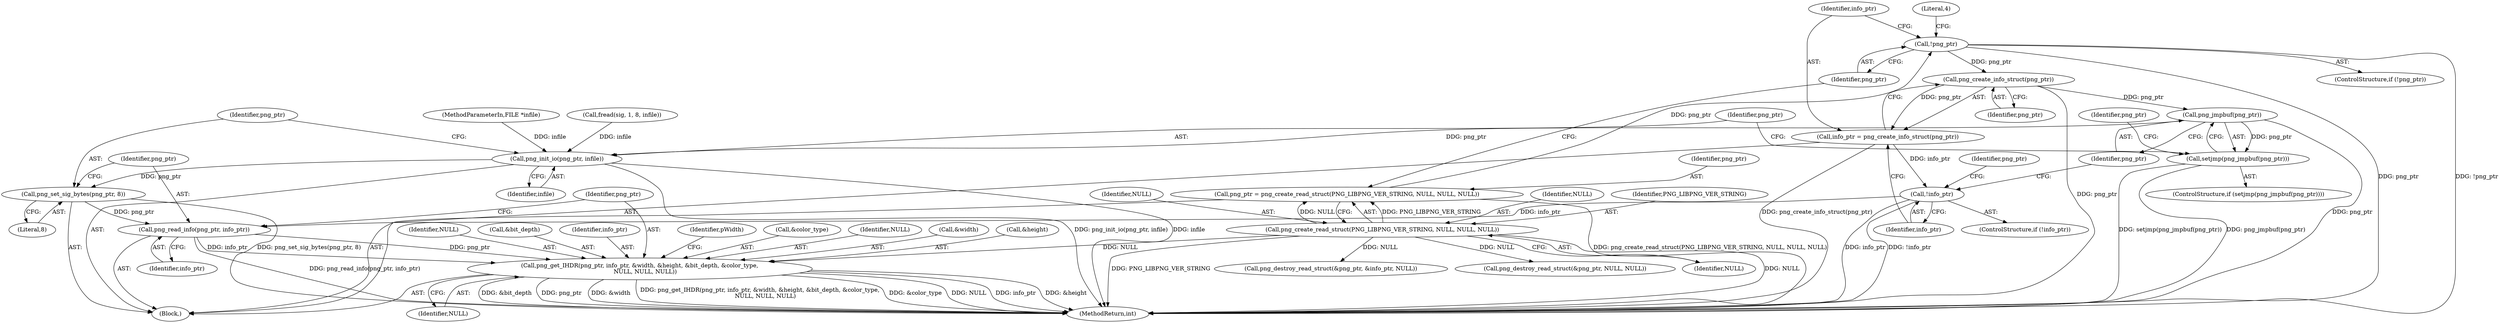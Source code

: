 digraph "1_Android_9d4853418ab2f754c2b63e091c29c5529b8b86ca_1@API" {
"1000143" [label="(Call,png_create_info_struct(png_ptr))"];
"1000137" [label="(Call,!png_ptr)"];
"1000129" [label="(Call,png_ptr = png_create_read_struct(PNG_LIBPNG_VER_STRING, NULL, NULL, NULL))"];
"1000131" [label="(Call,png_create_read_struct(PNG_LIBPNG_VER_STRING, NULL, NULL, NULL))"];
"1000141" [label="(Call,info_ptr = png_create_info_struct(png_ptr))"];
"1000146" [label="(Call,!info_ptr)"];
"1000175" [label="(Call,png_read_info(png_ptr, info_ptr))"];
"1000178" [label="(Call,png_get_IHDR(png_ptr, info_ptr, &width, &height, &bit_depth, &color_type,\n      NULL, NULL, NULL))"];
"1000158" [label="(Call,png_jmpbuf(png_ptr))"];
"1000157" [label="(Call,setjmp(png_jmpbuf(png_ptr)))"];
"1000169" [label="(Call,png_init_io(png_ptr, infile))"];
"1000172" [label="(Call,png_set_sig_bytes(png_ptr, 8))"];
"1000189" [label="(Identifier,NULL)"];
"1000175" [label="(Call,png_read_info(png_ptr, info_ptr))"];
"1000159" [label="(Identifier,png_ptr)"];
"1000179" [label="(Identifier,png_ptr)"];
"1000173" [label="(Identifier,png_ptr)"];
"1000141" [label="(Call,info_ptr = png_create_info_struct(png_ptr))"];
"1000185" [label="(Call,&bit_depth)"];
"1000191" [label="(Identifier,NULL)"];
"1000163" [label="(Identifier,png_ptr)"];
"1000180" [label="(Identifier,info_ptr)"];
"1000170" [label="(Identifier,png_ptr)"];
"1000194" [label="(Identifier,pWidth)"];
"1000136" [label="(ControlStructure,if (!png_ptr))"];
"1000137" [label="(Call,!png_ptr)"];
"1000151" [label="(Identifier,png_ptr)"];
"1000177" [label="(Identifier,info_ptr)"];
"1000158" [label="(Call,png_jmpbuf(png_ptr))"];
"1000157" [label="(Call,setjmp(png_jmpbuf(png_ptr)))"];
"1000133" [label="(Identifier,NULL)"];
"1000131" [label="(Call,png_create_read_struct(PNG_LIBPNG_VER_STRING, NULL, NULL, NULL))"];
"1000130" [label="(Identifier,png_ptr)"];
"1000174" [label="(Literal,8)"];
"1000132" [label="(Identifier,PNG_LIBPNG_VER_STRING)"];
"1000202" [label="(MethodReturn,int)"];
"1000187" [label="(Call,&color_type)"];
"1000142" [label="(Identifier,info_ptr)"];
"1000149" [label="(Call,png_destroy_read_struct(&png_ptr, NULL, NULL))"];
"1000176" [label="(Identifier,png_ptr)"];
"1000190" [label="(Identifier,NULL)"];
"1000129" [label="(Call,png_ptr = png_create_read_struct(PNG_LIBPNG_VER_STRING, NULL, NULL, NULL))"];
"1000146" [label="(Call,!info_ptr)"];
"1000143" [label="(Call,png_create_info_struct(png_ptr))"];
"1000115" [label="(Block,)"];
"1000171" [label="(Identifier,infile)"];
"1000181" [label="(Call,&width)"];
"1000147" [label="(Identifier,info_ptr)"];
"1000172" [label="(Call,png_set_sig_bytes(png_ptr, 8))"];
"1000144" [label="(Identifier,png_ptr)"];
"1000169" [label="(Call,png_init_io(png_ptr, infile))"];
"1000156" [label="(ControlStructure,if (setjmp(png_jmpbuf(png_ptr))))"];
"1000134" [label="(Identifier,NULL)"];
"1000112" [label="(MethodParameterIn,FILE *infile)"];
"1000135" [label="(Identifier,NULL)"];
"1000117" [label="(Call,fread(sig, 1, 8, infile))"];
"1000183" [label="(Call,&height)"];
"1000145" [label="(ControlStructure,if (!info_ptr))"];
"1000140" [label="(Literal,4)"];
"1000178" [label="(Call,png_get_IHDR(png_ptr, info_ptr, &width, &height, &bit_depth, &color_type,\n      NULL, NULL, NULL))"];
"1000138" [label="(Identifier,png_ptr)"];
"1000161" [label="(Call,png_destroy_read_struct(&png_ptr, &info_ptr, NULL))"];
"1000143" -> "1000141"  [label="AST: "];
"1000143" -> "1000144"  [label="CFG: "];
"1000144" -> "1000143"  [label="AST: "];
"1000141" -> "1000143"  [label="CFG: "];
"1000143" -> "1000202"  [label="DDG: png_ptr"];
"1000143" -> "1000141"  [label="DDG: png_ptr"];
"1000137" -> "1000143"  [label="DDG: png_ptr"];
"1000143" -> "1000158"  [label="DDG: png_ptr"];
"1000137" -> "1000136"  [label="AST: "];
"1000137" -> "1000138"  [label="CFG: "];
"1000138" -> "1000137"  [label="AST: "];
"1000140" -> "1000137"  [label="CFG: "];
"1000142" -> "1000137"  [label="CFG: "];
"1000137" -> "1000202"  [label="DDG: png_ptr"];
"1000137" -> "1000202"  [label="DDG: !png_ptr"];
"1000129" -> "1000137"  [label="DDG: png_ptr"];
"1000129" -> "1000115"  [label="AST: "];
"1000129" -> "1000131"  [label="CFG: "];
"1000130" -> "1000129"  [label="AST: "];
"1000131" -> "1000129"  [label="AST: "];
"1000138" -> "1000129"  [label="CFG: "];
"1000129" -> "1000202"  [label="DDG: png_create_read_struct(PNG_LIBPNG_VER_STRING, NULL, NULL, NULL)"];
"1000131" -> "1000129"  [label="DDG: PNG_LIBPNG_VER_STRING"];
"1000131" -> "1000129"  [label="DDG: NULL"];
"1000131" -> "1000135"  [label="CFG: "];
"1000132" -> "1000131"  [label="AST: "];
"1000133" -> "1000131"  [label="AST: "];
"1000134" -> "1000131"  [label="AST: "];
"1000135" -> "1000131"  [label="AST: "];
"1000131" -> "1000202"  [label="DDG: PNG_LIBPNG_VER_STRING"];
"1000131" -> "1000202"  [label="DDG: NULL"];
"1000131" -> "1000149"  [label="DDG: NULL"];
"1000131" -> "1000161"  [label="DDG: NULL"];
"1000131" -> "1000178"  [label="DDG: NULL"];
"1000141" -> "1000115"  [label="AST: "];
"1000142" -> "1000141"  [label="AST: "];
"1000147" -> "1000141"  [label="CFG: "];
"1000141" -> "1000202"  [label="DDG: png_create_info_struct(png_ptr)"];
"1000141" -> "1000146"  [label="DDG: info_ptr"];
"1000146" -> "1000145"  [label="AST: "];
"1000146" -> "1000147"  [label="CFG: "];
"1000147" -> "1000146"  [label="AST: "];
"1000151" -> "1000146"  [label="CFG: "];
"1000159" -> "1000146"  [label="CFG: "];
"1000146" -> "1000202"  [label="DDG: !info_ptr"];
"1000146" -> "1000202"  [label="DDG: info_ptr"];
"1000146" -> "1000175"  [label="DDG: info_ptr"];
"1000175" -> "1000115"  [label="AST: "];
"1000175" -> "1000177"  [label="CFG: "];
"1000176" -> "1000175"  [label="AST: "];
"1000177" -> "1000175"  [label="AST: "];
"1000179" -> "1000175"  [label="CFG: "];
"1000175" -> "1000202"  [label="DDG: png_read_info(png_ptr, info_ptr)"];
"1000172" -> "1000175"  [label="DDG: png_ptr"];
"1000175" -> "1000178"  [label="DDG: png_ptr"];
"1000175" -> "1000178"  [label="DDG: info_ptr"];
"1000178" -> "1000115"  [label="AST: "];
"1000178" -> "1000191"  [label="CFG: "];
"1000179" -> "1000178"  [label="AST: "];
"1000180" -> "1000178"  [label="AST: "];
"1000181" -> "1000178"  [label="AST: "];
"1000183" -> "1000178"  [label="AST: "];
"1000185" -> "1000178"  [label="AST: "];
"1000187" -> "1000178"  [label="AST: "];
"1000189" -> "1000178"  [label="AST: "];
"1000190" -> "1000178"  [label="AST: "];
"1000191" -> "1000178"  [label="AST: "];
"1000194" -> "1000178"  [label="CFG: "];
"1000178" -> "1000202"  [label="DDG: &bit_depth"];
"1000178" -> "1000202"  [label="DDG: png_ptr"];
"1000178" -> "1000202"  [label="DDG: &width"];
"1000178" -> "1000202"  [label="DDG: png_get_IHDR(png_ptr, info_ptr, &width, &height, &bit_depth, &color_type,\n      NULL, NULL, NULL)"];
"1000178" -> "1000202"  [label="DDG: &color_type"];
"1000178" -> "1000202"  [label="DDG: NULL"];
"1000178" -> "1000202"  [label="DDG: info_ptr"];
"1000178" -> "1000202"  [label="DDG: &height"];
"1000158" -> "1000157"  [label="AST: "];
"1000158" -> "1000159"  [label="CFG: "];
"1000159" -> "1000158"  [label="AST: "];
"1000157" -> "1000158"  [label="CFG: "];
"1000158" -> "1000202"  [label="DDG: png_ptr"];
"1000158" -> "1000157"  [label="DDG: png_ptr"];
"1000158" -> "1000169"  [label="DDG: png_ptr"];
"1000157" -> "1000156"  [label="AST: "];
"1000163" -> "1000157"  [label="CFG: "];
"1000170" -> "1000157"  [label="CFG: "];
"1000157" -> "1000202"  [label="DDG: setjmp(png_jmpbuf(png_ptr))"];
"1000157" -> "1000202"  [label="DDG: png_jmpbuf(png_ptr)"];
"1000169" -> "1000115"  [label="AST: "];
"1000169" -> "1000171"  [label="CFG: "];
"1000170" -> "1000169"  [label="AST: "];
"1000171" -> "1000169"  [label="AST: "];
"1000173" -> "1000169"  [label="CFG: "];
"1000169" -> "1000202"  [label="DDG: png_init_io(png_ptr, infile)"];
"1000169" -> "1000202"  [label="DDG: infile"];
"1000117" -> "1000169"  [label="DDG: infile"];
"1000112" -> "1000169"  [label="DDG: infile"];
"1000169" -> "1000172"  [label="DDG: png_ptr"];
"1000172" -> "1000115"  [label="AST: "];
"1000172" -> "1000174"  [label="CFG: "];
"1000173" -> "1000172"  [label="AST: "];
"1000174" -> "1000172"  [label="AST: "];
"1000176" -> "1000172"  [label="CFG: "];
"1000172" -> "1000202"  [label="DDG: png_set_sig_bytes(png_ptr, 8)"];
}
